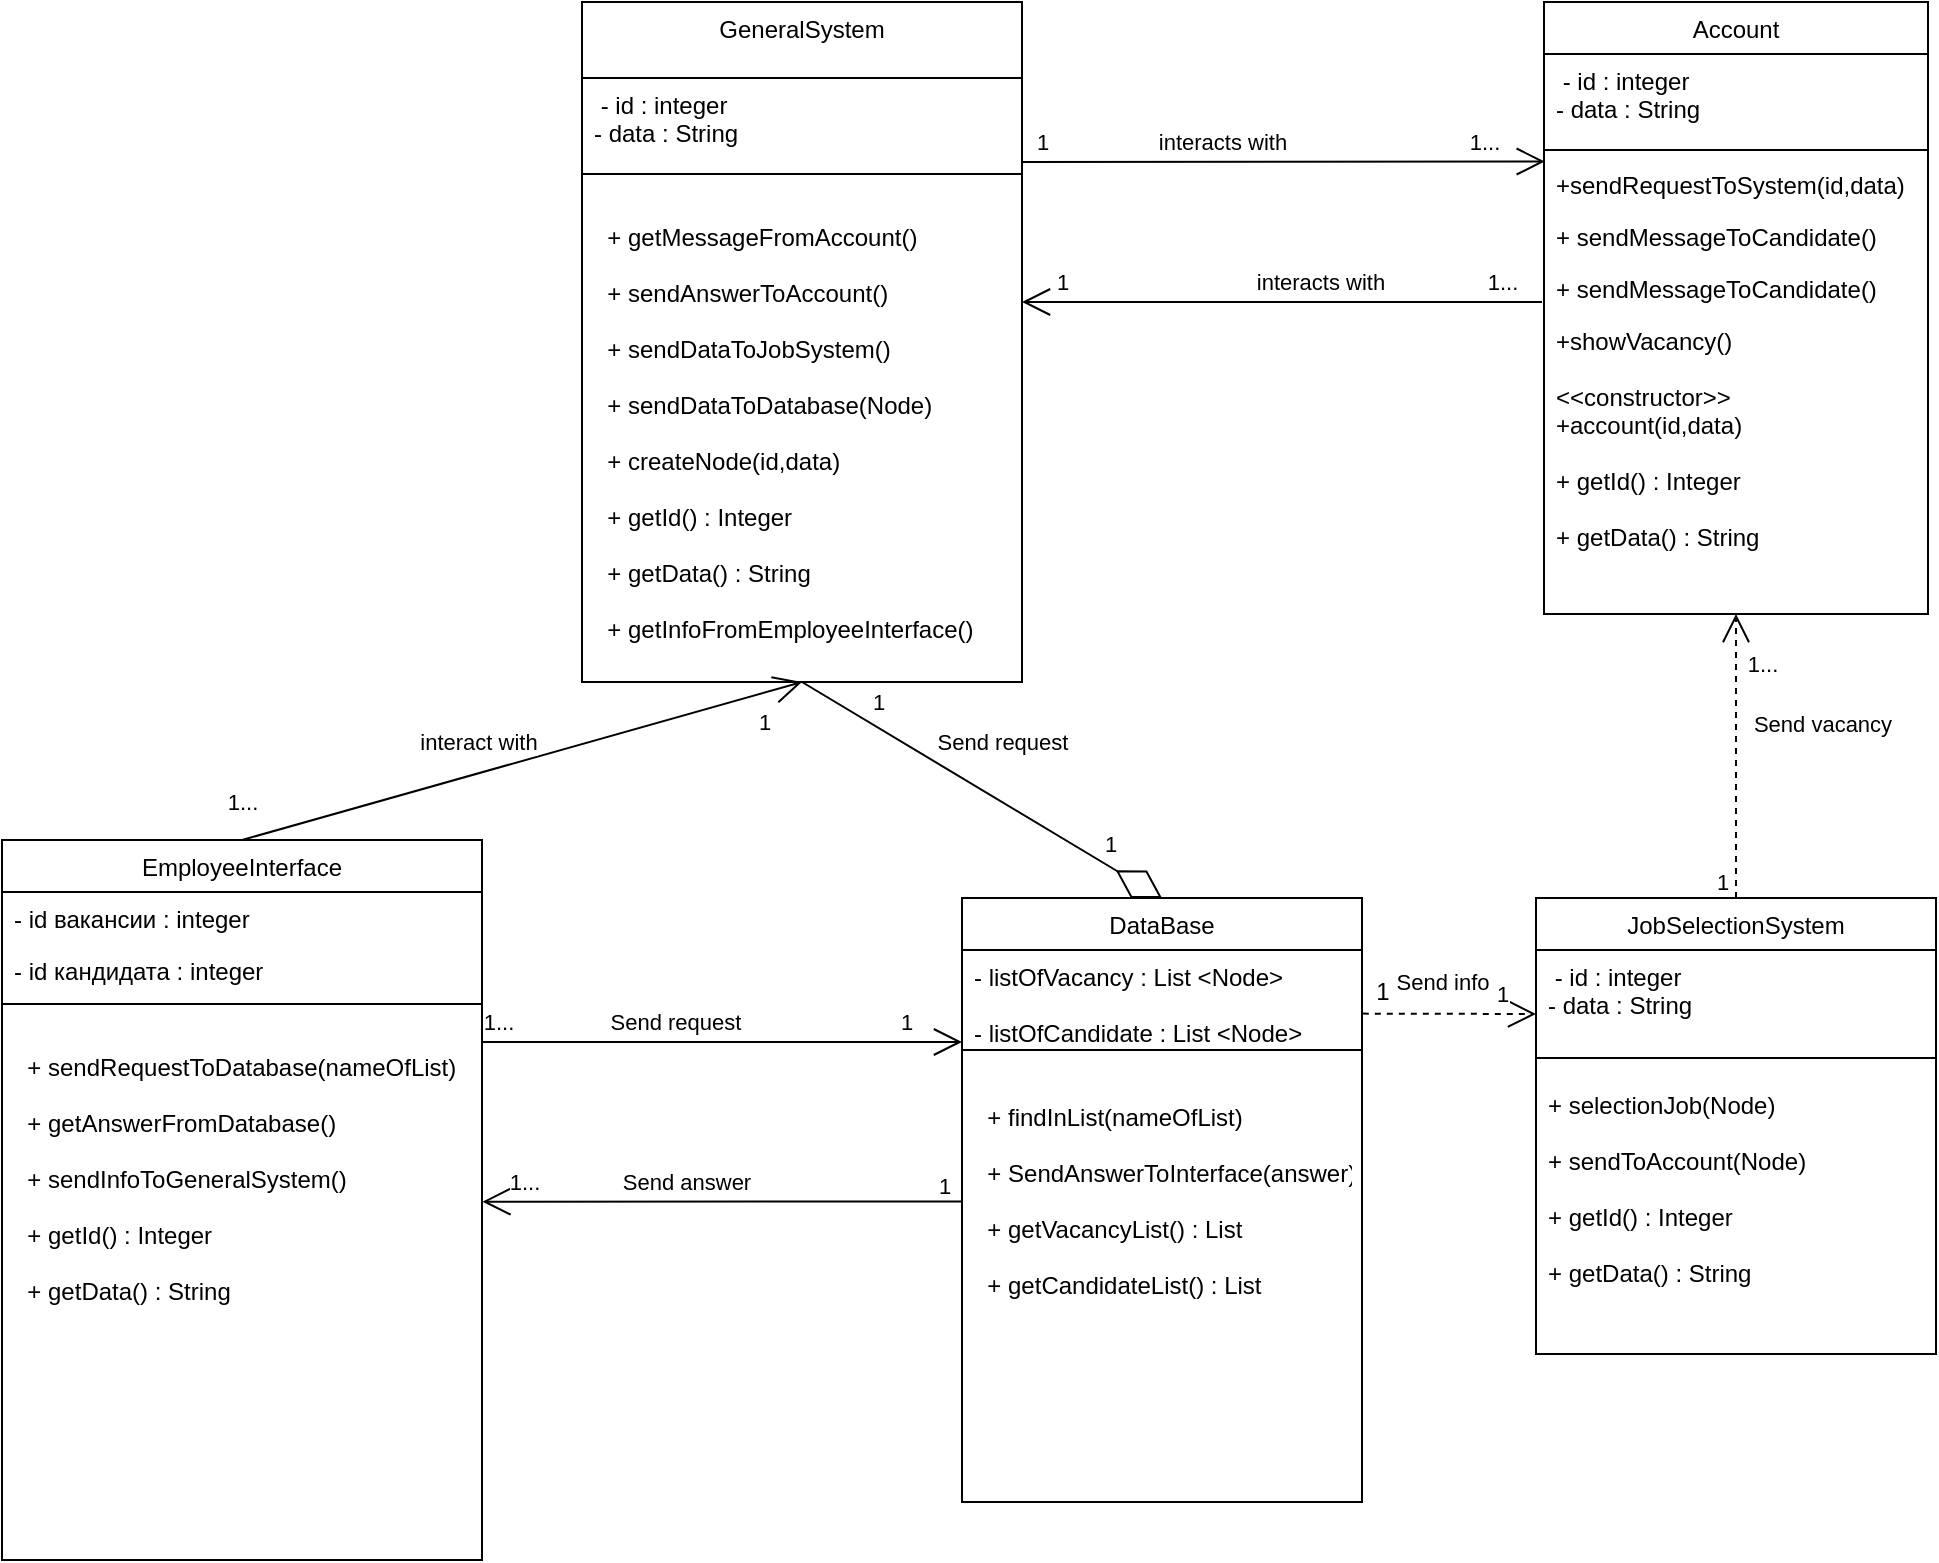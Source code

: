 <mxfile version="21.1.2" type="github">
  <diagram id="C5RBs43oDa-KdzZeNtuy" name="Page-1">
    <mxGraphModel dx="1782" dy="493" grid="1" gridSize="10" guides="1" tooltips="1" connect="1" arrows="1" fold="1" page="1" pageScale="1" pageWidth="827" pageHeight="1169" math="0" shadow="0">
      <root>
        <mxCell id="WIyWlLk6GJQsqaUBKTNV-0" />
        <mxCell id="WIyWlLk6GJQsqaUBKTNV-1" parent="WIyWlLk6GJQsqaUBKTNV-0" />
        <mxCell id="zkfFHV4jXpPFQw0GAbJ--6" value="EmployeeInterface" style="swimlane;fontStyle=0;align=center;verticalAlign=top;childLayout=stackLayout;horizontal=1;startSize=26;horizontalStack=0;resizeParent=1;resizeLast=0;collapsible=1;marginBottom=0;rounded=0;shadow=0;strokeWidth=1;" parent="WIyWlLk6GJQsqaUBKTNV-1" vertex="1">
          <mxGeometry x="-140" y="459" width="240" height="360" as="geometry">
            <mxRectangle x="130" y="380" width="160" height="26" as="alternateBounds" />
          </mxGeometry>
        </mxCell>
        <mxCell id="zkfFHV4jXpPFQw0GAbJ--8" value="- id вакансии : integer" style="text;align=left;verticalAlign=top;spacingLeft=4;spacingRight=4;overflow=hidden;rotatable=0;points=[[0,0.5],[1,0.5]];portConstraint=eastwest;rounded=0;shadow=0;html=0;" parent="zkfFHV4jXpPFQw0GAbJ--6" vertex="1">
          <mxGeometry y="26" width="240" height="26" as="geometry" />
        </mxCell>
        <mxCell id="zkfFHV4jXpPFQw0GAbJ--7" value="- id кандидата : integer" style="text;align=left;verticalAlign=top;spacingLeft=4;spacingRight=4;overflow=hidden;rotatable=0;points=[[0,0.5],[1,0.5]];portConstraint=eastwest;" parent="zkfFHV4jXpPFQw0GAbJ--6" vertex="1">
          <mxGeometry y="52" width="240" height="26" as="geometry" />
        </mxCell>
        <mxCell id="zkfFHV4jXpPFQw0GAbJ--9" value="" style="line;html=1;strokeWidth=1;align=left;verticalAlign=middle;spacingTop=-1;spacingLeft=3;spacingRight=3;rotatable=0;labelPosition=right;points=[];portConstraint=eastwest;" parent="zkfFHV4jXpPFQw0GAbJ--6" vertex="1">
          <mxGeometry y="78" width="240" height="8" as="geometry" />
        </mxCell>
        <mxCell id="ktxqNzDgJH002BCpUN2T-7" value="&#xa;  + sendRequestToDatabase(nameOfList)&#xa;  &#xa;  + getAnswerFromDatabase()&#xa;  &#xa;  + sendInfoToGeneralSystem()&#xa;&#xa;  + getId() : Integer&#xa;&#xa;  + getData() : String " style="text;align=left;verticalAlign=top;spacingLeft=4;spacingRight=4;overflow=hidden;rotatable=0;points=[[0,0.5],[1,0.5]];portConstraint=eastwest;" vertex="1" parent="zkfFHV4jXpPFQw0GAbJ--6">
          <mxGeometry y="86" width="240" height="220" as="geometry" />
        </mxCell>
        <mxCell id="zkfFHV4jXpPFQw0GAbJ--13" value="DataBase" style="swimlane;fontStyle=0;align=center;verticalAlign=top;childLayout=stackLayout;horizontal=1;startSize=26;horizontalStack=0;resizeParent=1;resizeLast=0;collapsible=1;marginBottom=0;rounded=0;shadow=0;strokeWidth=1;" parent="WIyWlLk6GJQsqaUBKTNV-1" vertex="1">
          <mxGeometry x="340" y="488" width="200" height="302" as="geometry">
            <mxRectangle x="340" y="380" width="170" height="26" as="alternateBounds" />
          </mxGeometry>
        </mxCell>
        <mxCell id="zkfFHV4jXpPFQw0GAbJ--14" value="- listOfVacancy : List &lt;Node&gt;&#xa;&#xa;- listOfCandidate : List &lt;Node&gt;" style="text;align=left;verticalAlign=top;spacingLeft=4;spacingRight=4;overflow=hidden;rotatable=0;points=[[0,0.5],[1,0.5]];portConstraint=eastwest;" parent="zkfFHV4jXpPFQw0GAbJ--13" vertex="1">
          <mxGeometry y="26" width="200" height="44" as="geometry" />
        </mxCell>
        <mxCell id="zkfFHV4jXpPFQw0GAbJ--15" value="" style="line;html=1;strokeWidth=1;align=left;verticalAlign=middle;spacingTop=-1;spacingLeft=3;spacingRight=3;rotatable=0;labelPosition=right;points=[];portConstraint=eastwest;" parent="zkfFHV4jXpPFQw0GAbJ--13" vertex="1">
          <mxGeometry y="70" width="200" height="12" as="geometry" />
        </mxCell>
        <mxCell id="ktxqNzDgJH002BCpUN2T-6" value="&#xa;  + findInList(nameOfList)&#xa;&#xa;  + SendAnswerToInterface(answer)&#xa;&#xa;  + getVacancyList() : List&#xa;&#xa;  + getCandidateList() : List " style="text;align=left;verticalAlign=top;spacingLeft=4;spacingRight=4;overflow=hidden;rotatable=0;points=[[0,0.5],[1,0.5]];portConstraint=eastwest;" vertex="1" parent="zkfFHV4jXpPFQw0GAbJ--13">
          <mxGeometry y="82" width="200" height="220" as="geometry" />
        </mxCell>
        <mxCell id="zkfFHV4jXpPFQw0GAbJ--17" value="Account" style="swimlane;fontStyle=0;align=center;verticalAlign=top;childLayout=stackLayout;horizontal=1;startSize=26;horizontalStack=0;resizeParent=1;resizeLast=0;collapsible=1;marginBottom=0;rounded=0;shadow=0;strokeWidth=1;" parent="WIyWlLk6GJQsqaUBKTNV-1" vertex="1">
          <mxGeometry x="631" y="40" width="192" height="306" as="geometry">
            <mxRectangle x="550" y="140" width="160" height="26" as="alternateBounds" />
          </mxGeometry>
        </mxCell>
        <mxCell id="zkfFHV4jXpPFQw0GAbJ--18" value=" - id : integer&#xa;- data : String" style="text;align=left;verticalAlign=top;spacingLeft=4;spacingRight=4;overflow=hidden;rotatable=0;points=[[0,0.5],[1,0.5]];portConstraint=eastwest;" parent="zkfFHV4jXpPFQw0GAbJ--17" vertex="1">
          <mxGeometry y="26" width="192" height="44" as="geometry" />
        </mxCell>
        <mxCell id="zkfFHV4jXpPFQw0GAbJ--23" value="" style="line;html=1;strokeWidth=1;align=left;verticalAlign=middle;spacingTop=-1;spacingLeft=3;spacingRight=3;rotatable=0;labelPosition=right;points=[];portConstraint=eastwest;" parent="zkfFHV4jXpPFQw0GAbJ--17" vertex="1">
          <mxGeometry y="70" width="192" height="8" as="geometry" />
        </mxCell>
        <mxCell id="zkfFHV4jXpPFQw0GAbJ--24" value="+sendRequestToSystem(id,data)" style="text;align=left;verticalAlign=top;spacingLeft=4;spacingRight=4;overflow=hidden;rotatable=0;points=[[0,0.5],[1,0.5]];portConstraint=eastwest;" parent="zkfFHV4jXpPFQw0GAbJ--17" vertex="1">
          <mxGeometry y="78" width="192" height="26" as="geometry" />
        </mxCell>
        <mxCell id="ktxqNzDgJH002BCpUN2T-15" value="+ sendMessageToCandidate()" style="text;align=left;verticalAlign=top;spacingLeft=4;spacingRight=4;overflow=hidden;rotatable=0;points=[[0,0.5],[1,0.5]];portConstraint=eastwest;" vertex="1" parent="zkfFHV4jXpPFQw0GAbJ--17">
          <mxGeometry y="104" width="192" height="26" as="geometry" />
        </mxCell>
        <mxCell id="zkfFHV4jXpPFQw0GAbJ--25" value="+ sendMessageToCandidate()" style="text;align=left;verticalAlign=top;spacingLeft=4;spacingRight=4;overflow=hidden;rotatable=0;points=[[0,0.5],[1,0.5]];portConstraint=eastwest;" parent="zkfFHV4jXpPFQw0GAbJ--17" vertex="1">
          <mxGeometry y="130" width="192" height="26" as="geometry" />
        </mxCell>
        <mxCell id="VI0JcW_0CbpbkU0qx2xJ-27" value="+showVacancy()&#xa;&#xa;&lt;&lt;constructor&gt;&gt;&#xa;+account(id,data)&#xa;&#xa;+ getId() : Integer&#xa;&#xa;+ getData() : String " style="text;align=left;verticalAlign=top;spacingLeft=4;spacingRight=4;overflow=hidden;rotatable=0;points=[[0,0.5],[1,0.5]];portConstraint=eastwest;" parent="zkfFHV4jXpPFQw0GAbJ--17" vertex="1">
          <mxGeometry y="156" width="192" height="150" as="geometry" />
        </mxCell>
        <mxCell id="VI0JcW_0CbpbkU0qx2xJ-0" value="JobSelectionSystem" style="swimlane;fontStyle=0;align=center;verticalAlign=top;childLayout=stackLayout;horizontal=1;startSize=26;horizontalStack=0;resizeParent=1;resizeLast=0;collapsible=1;marginBottom=0;rounded=0;shadow=0;strokeWidth=1;" parent="WIyWlLk6GJQsqaUBKTNV-1" vertex="1">
          <mxGeometry x="627" y="488" width="200" height="228" as="geometry">
            <mxRectangle x="550" y="140" width="160" height="26" as="alternateBounds" />
          </mxGeometry>
        </mxCell>
        <mxCell id="ktxqNzDgJH002BCpUN2T-10" value=" - id : integer&#xa;- data : String" style="text;align=left;verticalAlign=top;spacingLeft=4;spacingRight=4;overflow=hidden;rotatable=0;points=[[0,0.5],[1,0.5]];portConstraint=eastwest;" vertex="1" parent="VI0JcW_0CbpbkU0qx2xJ-0">
          <mxGeometry y="26" width="200" height="44" as="geometry" />
        </mxCell>
        <mxCell id="ktxqNzDgJH002BCpUN2T-11" value="" style="line;html=1;strokeWidth=1;align=left;verticalAlign=middle;spacingTop=-1;spacingLeft=3;spacingRight=3;rotatable=0;labelPosition=right;points=[];portConstraint=eastwest;" vertex="1" parent="VI0JcW_0CbpbkU0qx2xJ-0">
          <mxGeometry y="70" width="200" height="20" as="geometry" />
        </mxCell>
        <mxCell id="VI0JcW_0CbpbkU0qx2xJ-4" value="+ selectionJob(Node)&#xa;&#xa;+ sendToAccount(Node)&#xa;&#xa;+ getId() : Integer&#xa;&#xa;+ getData() : String" style="text;align=left;verticalAlign=top;spacingLeft=4;spacingRight=4;overflow=hidden;rotatable=0;points=[[0,0.5],[1,0.5]];portConstraint=eastwest;" parent="VI0JcW_0CbpbkU0qx2xJ-0" vertex="1">
          <mxGeometry y="90" width="200" height="110" as="geometry" />
        </mxCell>
        <mxCell id="VI0JcW_0CbpbkU0qx2xJ-15" value="GeneralSystem" style="swimlane;fontStyle=0;align=center;verticalAlign=top;childLayout=stackLayout;horizontal=1;startSize=38;horizontalStack=0;resizeParent=1;resizeLast=0;collapsible=1;marginBottom=0;rounded=0;shadow=0;strokeWidth=1;" parent="WIyWlLk6GJQsqaUBKTNV-1" vertex="1">
          <mxGeometry x="150" y="40" width="220" height="340" as="geometry">
            <mxRectangle x="550" y="140" width="160" height="26" as="alternateBounds" />
          </mxGeometry>
        </mxCell>
        <mxCell id="ktxqNzDgJH002BCpUN2T-2" value=" - id : integer&#xa;- data : String" style="text;align=left;verticalAlign=top;spacingLeft=4;spacingRight=4;overflow=hidden;rotatable=0;points=[[0,0.5],[1,0.5]];portConstraint=eastwest;" vertex="1" parent="VI0JcW_0CbpbkU0qx2xJ-15">
          <mxGeometry y="38" width="220" height="44" as="geometry" />
        </mxCell>
        <mxCell id="ktxqNzDgJH002BCpUN2T-4" value="" style="line;html=1;strokeWidth=1;align=left;verticalAlign=middle;spacingTop=-1;spacingLeft=3;spacingRight=3;rotatable=0;labelPosition=right;points=[];portConstraint=eastwest;" vertex="1" parent="VI0JcW_0CbpbkU0qx2xJ-15">
          <mxGeometry y="82" width="220" height="8" as="geometry" />
        </mxCell>
        <mxCell id="VI0JcW_0CbpbkU0qx2xJ-20" value="&#xa;  + getMessageFromAccount()&#xa;&#xa;  + sendAnswerToAccount()&#xa;&#xa;  + sendDataToJobSystem()&#xa;&#xa;  + sendDataToDatabase(Node)&#xa;&#xa;  + createNode(id,data)&#xa;&#xa;  + getId() : Integer&#xa;&#xa;  + getData() : String &#xa;&#xa;  + getInfoFromEmployeeInterface()" style="text;align=left;verticalAlign=top;spacingLeft=4;spacingRight=4;overflow=hidden;rotatable=0;points=[[0,0.5],[1,0.5]];portConstraint=eastwest;" parent="VI0JcW_0CbpbkU0qx2xJ-15" vertex="1">
          <mxGeometry y="90" width="220" height="250" as="geometry" />
        </mxCell>
        <mxCell id="VI0JcW_0CbpbkU0qx2xJ-30" value="1" style="endArrow=open;endSize=12;dashed=1;html=1;rounded=0;entryX=0.5;entryY=1;entryDx=0;entryDy=0;exitX=0.5;exitY=0;exitDx=0;exitDy=0;" parent="WIyWlLk6GJQsqaUBKTNV-1" source="VI0JcW_0CbpbkU0qx2xJ-0" target="zkfFHV4jXpPFQw0GAbJ--17" edge="1">
          <mxGeometry x="-0.887" y="7" width="160" relative="1" as="geometry">
            <mxPoint x="630" y="310" as="sourcePoint" />
            <mxPoint x="790" y="310" as="targetPoint" />
            <mxPoint as="offset" />
          </mxGeometry>
        </mxCell>
        <mxCell id="ktxqNzDgJH002BCpUN2T-24" value="1..." style="edgeLabel;html=1;align=center;verticalAlign=middle;resizable=0;points=[];" vertex="1" connectable="0" parent="VI0JcW_0CbpbkU0qx2xJ-30">
          <mxGeometry x="0.725" y="-1" relative="1" as="geometry">
            <mxPoint x="12" y="5" as="offset" />
          </mxGeometry>
        </mxCell>
        <mxCell id="ktxqNzDgJH002BCpUN2T-46" value="Send vacancy" style="edgeLabel;html=1;align=center;verticalAlign=middle;resizable=0;points=[];" vertex="1" connectable="0" parent="VI0JcW_0CbpbkU0qx2xJ-30">
          <mxGeometry x="0.23" y="-2" relative="1" as="geometry">
            <mxPoint x="41" as="offset" />
          </mxGeometry>
        </mxCell>
        <mxCell id="VI0JcW_0CbpbkU0qx2xJ-32" value="" style="endArrow=open;endSize=12;dashed=1;html=1;rounded=0;entryX=0;entryY=0.5;entryDx=0;entryDy=0;exitX=1.002;exitY=0.723;exitDx=0;exitDy=0;exitPerimeter=0;" parent="WIyWlLk6GJQsqaUBKTNV-1" source="zkfFHV4jXpPFQw0GAbJ--14" edge="1">
          <mxGeometry width="160" relative="1" as="geometry">
            <mxPoint x="601" y="328" as="sourcePoint" />
            <mxPoint x="627" y="546" as="targetPoint" />
          </mxGeometry>
        </mxCell>
        <mxCell id="ktxqNzDgJH002BCpUN2T-26" value="1" style="edgeLabel;html=1;align=center;verticalAlign=middle;resizable=0;points=[];" vertex="1" connectable="0" parent="VI0JcW_0CbpbkU0qx2xJ-32">
          <mxGeometry x="0.278" y="2" relative="1" as="geometry">
            <mxPoint x="14" y="-8" as="offset" />
          </mxGeometry>
        </mxCell>
        <mxCell id="ktxqNzDgJH002BCpUN2T-44" value="Send info" style="edgeLabel;html=1;align=center;verticalAlign=middle;resizable=0;points=[];" vertex="1" connectable="0" parent="VI0JcW_0CbpbkU0qx2xJ-32">
          <mxGeometry x="-0.103" y="1" relative="1" as="geometry">
            <mxPoint y="-15" as="offset" />
          </mxGeometry>
        </mxCell>
        <mxCell id="VI0JcW_0CbpbkU0qx2xJ-35" value="" style="endArrow=diamondThin;endFill=0;endSize=24;html=1;rounded=0;entryX=0.5;entryY=0;entryDx=0;entryDy=0;exitX=0.5;exitY=1;exitDx=0;exitDy=0;" parent="WIyWlLk6GJQsqaUBKTNV-1" source="VI0JcW_0CbpbkU0qx2xJ-15" target="zkfFHV4jXpPFQw0GAbJ--13" edge="1">
          <mxGeometry width="160" relative="1" as="geometry">
            <mxPoint x="340" y="270" as="sourcePoint" />
            <mxPoint x="500" y="270" as="targetPoint" />
          </mxGeometry>
        </mxCell>
        <mxCell id="ktxqNzDgJH002BCpUN2T-29" value="1" style="edgeLabel;html=1;align=center;verticalAlign=middle;resizable=0;points=[];" vertex="1" connectable="0" parent="VI0JcW_0CbpbkU0qx2xJ-35">
          <mxGeometry x="-0.573" y="-2" relative="1" as="geometry">
            <mxPoint y="-15" as="offset" />
          </mxGeometry>
        </mxCell>
        <mxCell id="ktxqNzDgJH002BCpUN2T-30" value="1" style="edgeLabel;html=1;align=center;verticalAlign=middle;resizable=0;points=[];" vertex="1" connectable="0" parent="VI0JcW_0CbpbkU0qx2xJ-35">
          <mxGeometry x="0.726" y="1" relative="1" as="geometry">
            <mxPoint x="-2" y="-12" as="offset" />
          </mxGeometry>
        </mxCell>
        <mxCell id="ktxqNzDgJH002BCpUN2T-33" value="Send request" style="edgeLabel;html=1;align=center;verticalAlign=middle;resizable=0;points=[];" vertex="1" connectable="0" parent="VI0JcW_0CbpbkU0qx2xJ-35">
          <mxGeometry x="-0.161" y="2" relative="1" as="geometry">
            <mxPoint x="23" y="-14" as="offset" />
          </mxGeometry>
        </mxCell>
        <mxCell id="ktxqNzDgJH002BCpUN2T-14" value="" style="endArrow=open;endFill=1;endSize=12;html=1;rounded=0;entryX=0.002;entryY=0.067;entryDx=0;entryDy=0;entryPerimeter=0;" edge="1" parent="WIyWlLk6GJQsqaUBKTNV-1" target="zkfFHV4jXpPFQw0GAbJ--24">
          <mxGeometry width="160" relative="1" as="geometry">
            <mxPoint x="370" y="120" as="sourcePoint" />
            <mxPoint x="630" y="120" as="targetPoint" />
          </mxGeometry>
        </mxCell>
        <mxCell id="ktxqNzDgJH002BCpUN2T-20" value="1" style="edgeLabel;html=1;align=center;verticalAlign=middle;resizable=0;points=[];" vertex="1" connectable="0" parent="ktxqNzDgJH002BCpUN2T-14">
          <mxGeometry x="-0.777" y="1" relative="1" as="geometry">
            <mxPoint x="-19" y="-9" as="offset" />
          </mxGeometry>
        </mxCell>
        <mxCell id="ktxqNzDgJH002BCpUN2T-21" value="1..." style="edgeLabel;html=1;align=center;verticalAlign=middle;resizable=0;points=[];" vertex="1" connectable="0" parent="ktxqNzDgJH002BCpUN2T-14">
          <mxGeometry x="0.74" relative="1" as="geometry">
            <mxPoint x="3" y="-10" as="offset" />
          </mxGeometry>
        </mxCell>
        <mxCell id="ktxqNzDgJH002BCpUN2T-48" value="interacts with" style="edgeLabel;html=1;align=center;verticalAlign=middle;resizable=0;points=[];" vertex="1" connectable="0" parent="ktxqNzDgJH002BCpUN2T-14">
          <mxGeometry x="-0.236" y="1" relative="1" as="geometry">
            <mxPoint y="-9" as="offset" />
          </mxGeometry>
        </mxCell>
        <mxCell id="ktxqNzDgJH002BCpUN2T-16" value="" style="endArrow=open;endFill=1;endSize=12;html=1;rounded=0;" edge="1" parent="WIyWlLk6GJQsqaUBKTNV-1">
          <mxGeometry width="160" relative="1" as="geometry">
            <mxPoint x="630" y="190" as="sourcePoint" />
            <mxPoint x="370" y="190" as="targetPoint" />
            <Array as="points">
              <mxPoint x="490" y="190" />
            </Array>
          </mxGeometry>
        </mxCell>
        <mxCell id="ktxqNzDgJH002BCpUN2T-22" value="1..." style="edgeLabel;html=1;align=center;verticalAlign=middle;resizable=0;points=[];" vertex="1" connectable="0" parent="ktxqNzDgJH002BCpUN2T-16">
          <mxGeometry x="-0.653" relative="1" as="geometry">
            <mxPoint x="25" y="-10" as="offset" />
          </mxGeometry>
        </mxCell>
        <mxCell id="ktxqNzDgJH002BCpUN2T-23" value="1" style="edgeLabel;html=1;align=center;verticalAlign=middle;resizable=0;points=[];" vertex="1" connectable="0" parent="ktxqNzDgJH002BCpUN2T-16">
          <mxGeometry x="0.699" y="1" relative="1" as="geometry">
            <mxPoint x="-19" y="-11" as="offset" />
          </mxGeometry>
        </mxCell>
        <mxCell id="ktxqNzDgJH002BCpUN2T-47" value="interacts with" style="edgeLabel;html=1;align=center;verticalAlign=middle;resizable=0;points=[];" vertex="1" connectable="0" parent="ktxqNzDgJH002BCpUN2T-16">
          <mxGeometry x="-0.148" y="-1" relative="1" as="geometry">
            <mxPoint y="-9" as="offset" />
          </mxGeometry>
        </mxCell>
        <mxCell id="ktxqNzDgJH002BCpUN2T-17" value="" style="endArrow=open;endFill=1;endSize=12;html=1;rounded=0;exitX=0.5;exitY=0;exitDx=0;exitDy=0;" edge="1" parent="WIyWlLk6GJQsqaUBKTNV-1" source="zkfFHV4jXpPFQw0GAbJ--6">
          <mxGeometry width="160" relative="1" as="geometry">
            <mxPoint x="-20" y="430" as="sourcePoint" />
            <mxPoint x="260" y="380" as="targetPoint" />
          </mxGeometry>
        </mxCell>
        <mxCell id="ktxqNzDgJH002BCpUN2T-27" value="1..." style="edgeLabel;html=1;align=center;verticalAlign=middle;resizable=0;points=[];" vertex="1" connectable="0" parent="ktxqNzDgJH002BCpUN2T-17">
          <mxGeometry x="-0.837" y="-2" relative="1" as="geometry">
            <mxPoint x="-23" y="-15" as="offset" />
          </mxGeometry>
        </mxCell>
        <mxCell id="ktxqNzDgJH002BCpUN2T-28" value="1" style="edgeLabel;html=1;align=center;verticalAlign=middle;resizable=0;points=[];" vertex="1" connectable="0" parent="ktxqNzDgJH002BCpUN2T-17">
          <mxGeometry x="0.766" relative="1" as="geometry">
            <mxPoint x="13" y="11" as="offset" />
          </mxGeometry>
        </mxCell>
        <mxCell id="ktxqNzDgJH002BCpUN2T-40" value="interact with" style="edgeLabel;html=1;align=center;verticalAlign=middle;resizable=0;points=[];" vertex="1" connectable="0" parent="ktxqNzDgJH002BCpUN2T-17">
          <mxGeometry x="-0.156" y="3" relative="1" as="geometry">
            <mxPoint y="-13" as="offset" />
          </mxGeometry>
        </mxCell>
        <mxCell id="ktxqNzDgJH002BCpUN2T-25" value="1" style="text;html=1;align=center;verticalAlign=middle;resizable=0;points=[];autosize=1;strokeColor=none;fillColor=none;" vertex="1" parent="WIyWlLk6GJQsqaUBKTNV-1">
          <mxGeometry x="535" y="520" width="30" height="30" as="geometry" />
        </mxCell>
        <mxCell id="ktxqNzDgJH002BCpUN2T-34" value="" style="endArrow=open;endFill=1;endSize=12;html=1;rounded=0;" edge="1" parent="WIyWlLk6GJQsqaUBKTNV-1">
          <mxGeometry width="160" relative="1" as="geometry">
            <mxPoint x="100" y="560" as="sourcePoint" />
            <mxPoint x="340" y="560" as="targetPoint" />
          </mxGeometry>
        </mxCell>
        <mxCell id="ktxqNzDgJH002BCpUN2T-35" value="1..." style="edgeLabel;html=1;align=center;verticalAlign=middle;resizable=0;points=[];" vertex="1" connectable="0" parent="ktxqNzDgJH002BCpUN2T-34">
          <mxGeometry x="-0.777" y="1" relative="1" as="geometry">
            <mxPoint x="-19" y="-9" as="offset" />
          </mxGeometry>
        </mxCell>
        <mxCell id="ktxqNzDgJH002BCpUN2T-36" value="1" style="edgeLabel;html=1;align=center;verticalAlign=middle;resizable=0;points=[];" vertex="1" connectable="0" parent="ktxqNzDgJH002BCpUN2T-34">
          <mxGeometry x="0.74" relative="1" as="geometry">
            <mxPoint x="3" y="-10" as="offset" />
          </mxGeometry>
        </mxCell>
        <mxCell id="ktxqNzDgJH002BCpUN2T-41" value="Send request&amp;nbsp;" style="edgeLabel;html=1;align=center;verticalAlign=middle;resizable=0;points=[];" vertex="1" connectable="0" parent="ktxqNzDgJH002BCpUN2T-34">
          <mxGeometry x="-0.188" y="-1" relative="1" as="geometry">
            <mxPoint y="-11" as="offset" />
          </mxGeometry>
        </mxCell>
        <mxCell id="ktxqNzDgJH002BCpUN2T-37" value="" style="endArrow=open;endFill=1;endSize=12;html=1;rounded=0;entryX=1.001;entryY=0.431;entryDx=0;entryDy=0;entryPerimeter=0;exitX=0;exitY=0.317;exitDx=0;exitDy=0;exitPerimeter=0;" edge="1" parent="WIyWlLk6GJQsqaUBKTNV-1" source="ktxqNzDgJH002BCpUN2T-6" target="ktxqNzDgJH002BCpUN2T-7">
          <mxGeometry width="160" relative="1" as="geometry">
            <mxPoint x="110" y="590" as="sourcePoint" />
            <mxPoint x="350" y="590" as="targetPoint" />
          </mxGeometry>
        </mxCell>
        <mxCell id="ktxqNzDgJH002BCpUN2T-38" value="1" style="edgeLabel;html=1;align=center;verticalAlign=middle;resizable=0;points=[];" vertex="1" connectable="0" parent="ktxqNzDgJH002BCpUN2T-37">
          <mxGeometry x="-0.777" y="1" relative="1" as="geometry">
            <mxPoint x="17" y="-9" as="offset" />
          </mxGeometry>
        </mxCell>
        <mxCell id="ktxqNzDgJH002BCpUN2T-39" value="1..." style="edgeLabel;html=1;align=center;verticalAlign=middle;resizable=0;points=[];" vertex="1" connectable="0" parent="ktxqNzDgJH002BCpUN2T-37">
          <mxGeometry x="0.74" relative="1" as="geometry">
            <mxPoint x="-11" y="-10" as="offset" />
          </mxGeometry>
        </mxCell>
        <mxCell id="ktxqNzDgJH002BCpUN2T-43" value="Send answer" style="edgeLabel;html=1;align=center;verticalAlign=middle;resizable=0;points=[];" vertex="1" connectable="0" parent="ktxqNzDgJH002BCpUN2T-37">
          <mxGeometry x="0.15" y="-3" relative="1" as="geometry">
            <mxPoint y="-7" as="offset" />
          </mxGeometry>
        </mxCell>
      </root>
    </mxGraphModel>
  </diagram>
</mxfile>
